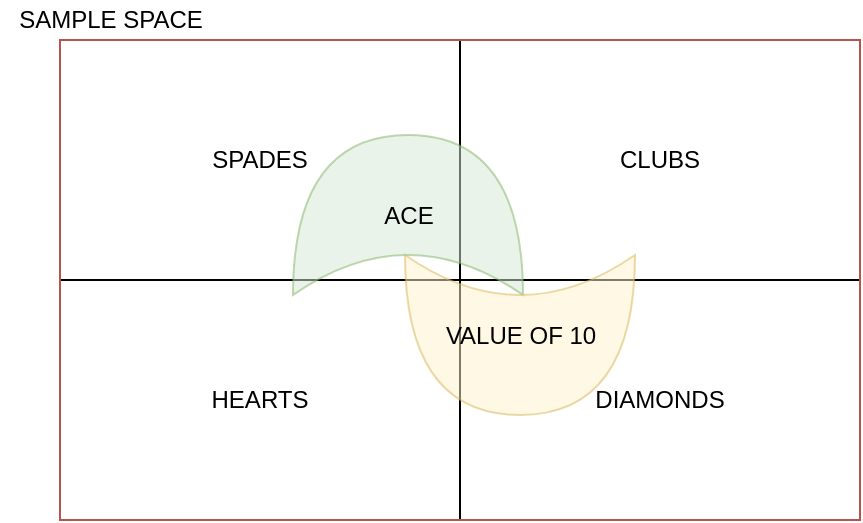<mxfile version="14.2.9" type="device" pages="2"><diagram id="yixMDzc1EgK3QxF3P8wZ" name="venn-diagram-no-jokers"><mxGraphModel dx="676" dy="382" grid="1" gridSize="10" guides="1" tooltips="1" connect="1" arrows="1" fold="1" page="1" pageScale="1" pageWidth="827" pageHeight="1169" math="0" shadow="0"><root><mxCell id="0"/><mxCell id="1" parent="0"/><mxCell id="oBOy6u_H8ERQ5rBjV5xB-23" value="CLUBS" style="rounded=0;whiteSpace=wrap;html=1;labelBackgroundColor=#ffffff;fillColor=none;" vertex="1" parent="1"><mxGeometry x="400" y="240" width="200" height="120" as="geometry"/></mxCell><mxCell id="oBOy6u_H8ERQ5rBjV5xB-22" value="SPADES" style="rounded=0;whiteSpace=wrap;html=1;labelBackgroundColor=#ffffff;fillColor=none;" vertex="1" parent="1"><mxGeometry x="200" y="240" width="200" height="120" as="geometry"/></mxCell><mxCell id="oBOy6u_H8ERQ5rBjV5xB-24" value="HEARTS" style="rounded=0;whiteSpace=wrap;html=1;labelBackgroundColor=#ffffff;fillColor=none;" vertex="1" parent="1"><mxGeometry x="200" y="360" width="200" height="120" as="geometry"/></mxCell><mxCell id="oBOy6u_H8ERQ5rBjV5xB-25" value="DIAMONDS" style="rounded=0;whiteSpace=wrap;html=1;labelBackgroundColor=#ffffff;fillColor=none;" vertex="1" parent="1"><mxGeometry x="400" y="360" width="200" height="120" as="geometry"/></mxCell><mxCell id="oBOy6u_H8ERQ5rBjV5xB-27" value="" style="shape=xor;whiteSpace=wrap;html=1;labelBackgroundColor=none;fillColor=#d5e8d4;rotation=-90;strokeColor=#82b366;opacity=50;" vertex="1" parent="1"><mxGeometry x="334" y="270" width="80" height="115" as="geometry"/></mxCell><mxCell id="oBOy6u_H8ERQ5rBjV5xB-28" value="" style="shape=xor;whiteSpace=wrap;html=1;labelBackgroundColor=none;fillColor=#fff2cc;rotation=90;strokeColor=#d6b656;opacity=50;" vertex="1" parent="1"><mxGeometry x="390" y="330" width="80" height="115" as="geometry"/></mxCell><mxCell id="oBOy6u_H8ERQ5rBjV5xB-29" value="VALUE OF 10" style="text;html=1;align=center;verticalAlign=middle;resizable=0;points=[];autosize=1;" vertex="1" parent="1"><mxGeometry x="385" y="377.5" width="90" height="20" as="geometry"/></mxCell><mxCell id="oBOy6u_H8ERQ5rBjV5xB-30" value="ACE" style="text;html=1;align=center;verticalAlign=middle;resizable=0;points=[];autosize=1;" vertex="1" parent="1"><mxGeometry x="354" y="317.5" width="40" height="20" as="geometry"/></mxCell><mxCell id="oBOy6u_H8ERQ5rBjV5xB-26" value="" style="rounded=0;whiteSpace=wrap;html=1;labelBackgroundColor=#ffffff;strokeColor=#b85450;fillColor=none;" vertex="1" parent="1"><mxGeometry x="200" y="240" width="400" height="240" as="geometry"/></mxCell><mxCell id="oBOy6u_H8ERQ5rBjV5xB-31" value="SAMPLE SPACE" style="text;html=1;align=center;verticalAlign=middle;resizable=0;points=[];autosize=1;" vertex="1" parent="1"><mxGeometry x="170" y="220" width="110" height="20" as="geometry"/></mxCell></root></mxGraphModel></diagram><diagram id="mEtYqQ0dEz02LtKHJ_kb" name="venn-diagram-jokers"><mxGraphModel dx="1420" dy="802" grid="1" gridSize="10" guides="1" tooltips="1" connect="1" arrows="1" fold="1" page="1" pageScale="1" pageWidth="827" pageHeight="1169" math="0" shadow="0"><root><mxCell id="doKx2a8hhtldgO8eCN6B-0"/><mxCell id="doKx2a8hhtldgO8eCN6B-1" parent="doKx2a8hhtldgO8eCN6B-0"/></root></mxGraphModel></diagram></mxfile>